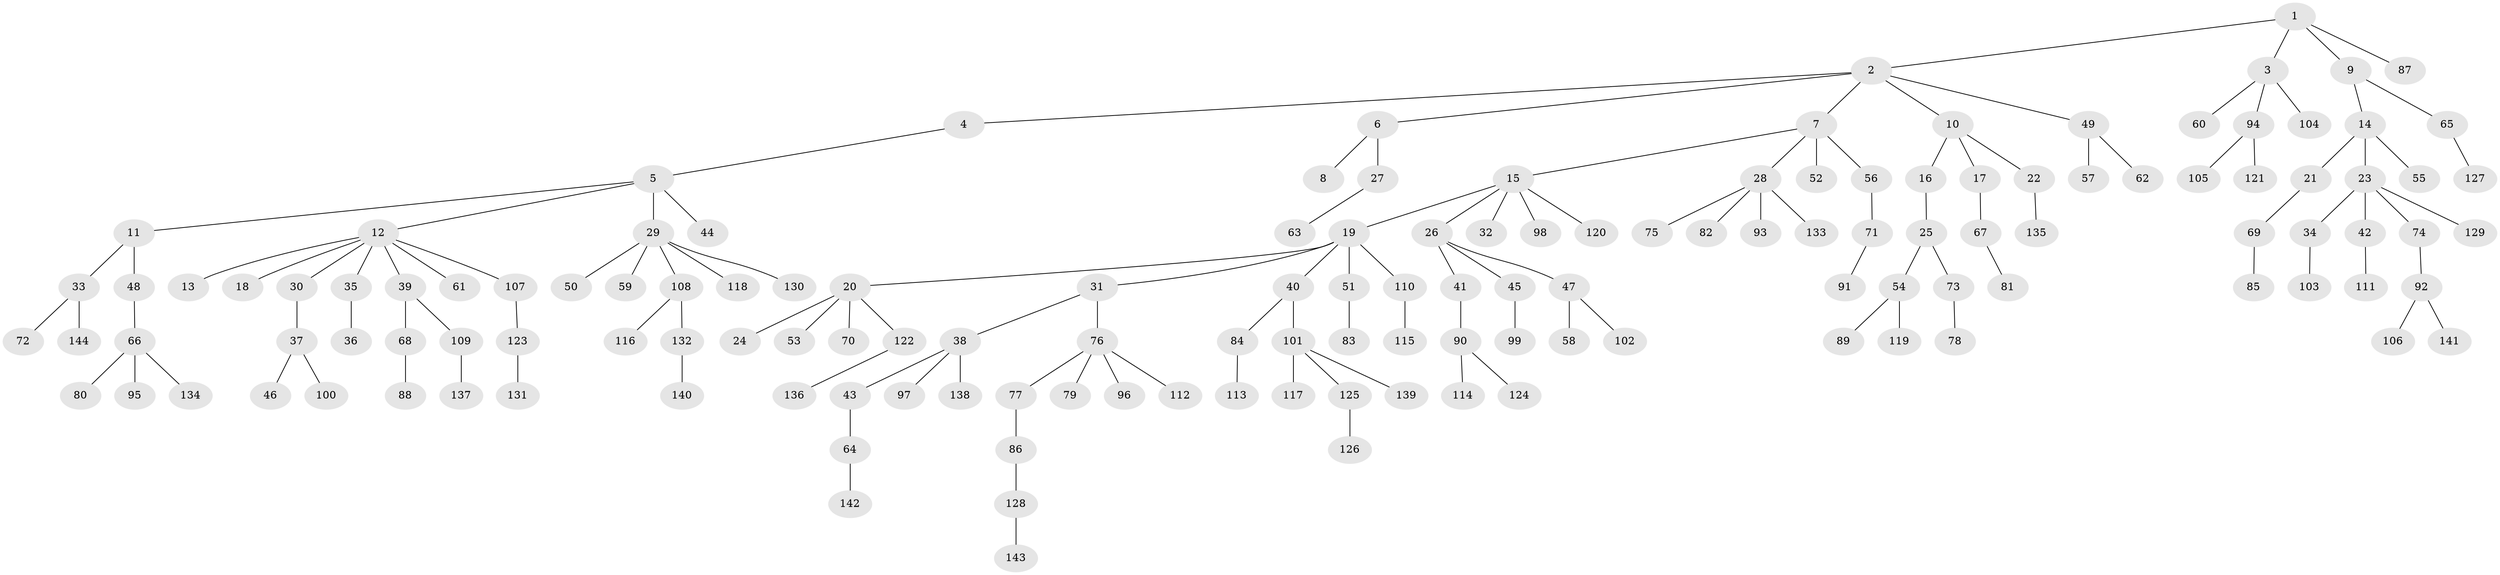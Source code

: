 // Generated by graph-tools (version 1.1) at 2025/11/02/27/25 16:11:28]
// undirected, 144 vertices, 143 edges
graph export_dot {
graph [start="1"]
  node [color=gray90,style=filled];
  1;
  2;
  3;
  4;
  5;
  6;
  7;
  8;
  9;
  10;
  11;
  12;
  13;
  14;
  15;
  16;
  17;
  18;
  19;
  20;
  21;
  22;
  23;
  24;
  25;
  26;
  27;
  28;
  29;
  30;
  31;
  32;
  33;
  34;
  35;
  36;
  37;
  38;
  39;
  40;
  41;
  42;
  43;
  44;
  45;
  46;
  47;
  48;
  49;
  50;
  51;
  52;
  53;
  54;
  55;
  56;
  57;
  58;
  59;
  60;
  61;
  62;
  63;
  64;
  65;
  66;
  67;
  68;
  69;
  70;
  71;
  72;
  73;
  74;
  75;
  76;
  77;
  78;
  79;
  80;
  81;
  82;
  83;
  84;
  85;
  86;
  87;
  88;
  89;
  90;
  91;
  92;
  93;
  94;
  95;
  96;
  97;
  98;
  99;
  100;
  101;
  102;
  103;
  104;
  105;
  106;
  107;
  108;
  109;
  110;
  111;
  112;
  113;
  114;
  115;
  116;
  117;
  118;
  119;
  120;
  121;
  122;
  123;
  124;
  125;
  126;
  127;
  128;
  129;
  130;
  131;
  132;
  133;
  134;
  135;
  136;
  137;
  138;
  139;
  140;
  141;
  142;
  143;
  144;
  1 -- 2;
  1 -- 3;
  1 -- 9;
  1 -- 87;
  2 -- 4;
  2 -- 6;
  2 -- 7;
  2 -- 10;
  2 -- 49;
  3 -- 60;
  3 -- 94;
  3 -- 104;
  4 -- 5;
  5 -- 11;
  5 -- 12;
  5 -- 29;
  5 -- 44;
  6 -- 8;
  6 -- 27;
  7 -- 15;
  7 -- 28;
  7 -- 52;
  7 -- 56;
  9 -- 14;
  9 -- 65;
  10 -- 16;
  10 -- 17;
  10 -- 22;
  11 -- 33;
  11 -- 48;
  12 -- 13;
  12 -- 18;
  12 -- 30;
  12 -- 35;
  12 -- 39;
  12 -- 61;
  12 -- 107;
  14 -- 21;
  14 -- 23;
  14 -- 55;
  15 -- 19;
  15 -- 26;
  15 -- 32;
  15 -- 98;
  15 -- 120;
  16 -- 25;
  17 -- 67;
  19 -- 20;
  19 -- 31;
  19 -- 40;
  19 -- 51;
  19 -- 110;
  20 -- 24;
  20 -- 53;
  20 -- 70;
  20 -- 122;
  21 -- 69;
  22 -- 135;
  23 -- 34;
  23 -- 42;
  23 -- 74;
  23 -- 129;
  25 -- 54;
  25 -- 73;
  26 -- 41;
  26 -- 45;
  26 -- 47;
  27 -- 63;
  28 -- 75;
  28 -- 82;
  28 -- 93;
  28 -- 133;
  29 -- 50;
  29 -- 59;
  29 -- 108;
  29 -- 118;
  29 -- 130;
  30 -- 37;
  31 -- 38;
  31 -- 76;
  33 -- 72;
  33 -- 144;
  34 -- 103;
  35 -- 36;
  37 -- 46;
  37 -- 100;
  38 -- 43;
  38 -- 97;
  38 -- 138;
  39 -- 68;
  39 -- 109;
  40 -- 84;
  40 -- 101;
  41 -- 90;
  42 -- 111;
  43 -- 64;
  45 -- 99;
  47 -- 58;
  47 -- 102;
  48 -- 66;
  49 -- 57;
  49 -- 62;
  51 -- 83;
  54 -- 89;
  54 -- 119;
  56 -- 71;
  64 -- 142;
  65 -- 127;
  66 -- 80;
  66 -- 95;
  66 -- 134;
  67 -- 81;
  68 -- 88;
  69 -- 85;
  71 -- 91;
  73 -- 78;
  74 -- 92;
  76 -- 77;
  76 -- 79;
  76 -- 96;
  76 -- 112;
  77 -- 86;
  84 -- 113;
  86 -- 128;
  90 -- 114;
  90 -- 124;
  92 -- 106;
  92 -- 141;
  94 -- 105;
  94 -- 121;
  101 -- 117;
  101 -- 125;
  101 -- 139;
  107 -- 123;
  108 -- 116;
  108 -- 132;
  109 -- 137;
  110 -- 115;
  122 -- 136;
  123 -- 131;
  125 -- 126;
  128 -- 143;
  132 -- 140;
}
